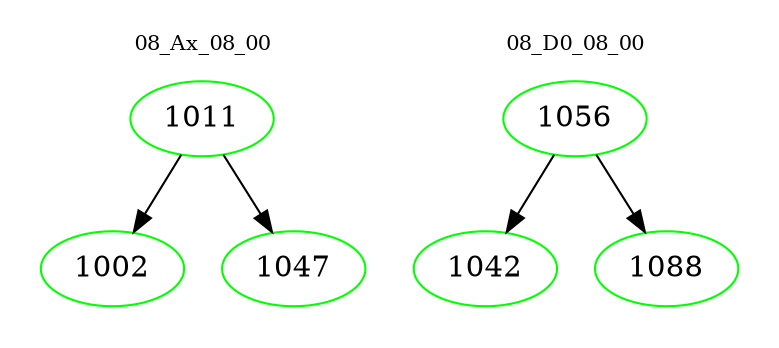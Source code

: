 digraph{
subgraph cluster_0 {
color = white
label = "08_Ax_08_00";
fontsize=10;
T0_1011 [label="1011", color="green"]
T0_1011 -> T0_1002 [color="black"]
T0_1002 [label="1002", color="green"]
T0_1011 -> T0_1047 [color="black"]
T0_1047 [label="1047", color="green"]
}
subgraph cluster_1 {
color = white
label = "08_D0_08_00";
fontsize=10;
T1_1056 [label="1056", color="green"]
T1_1056 -> T1_1042 [color="black"]
T1_1042 [label="1042", color="green"]
T1_1056 -> T1_1088 [color="black"]
T1_1088 [label="1088", color="green"]
}
}
